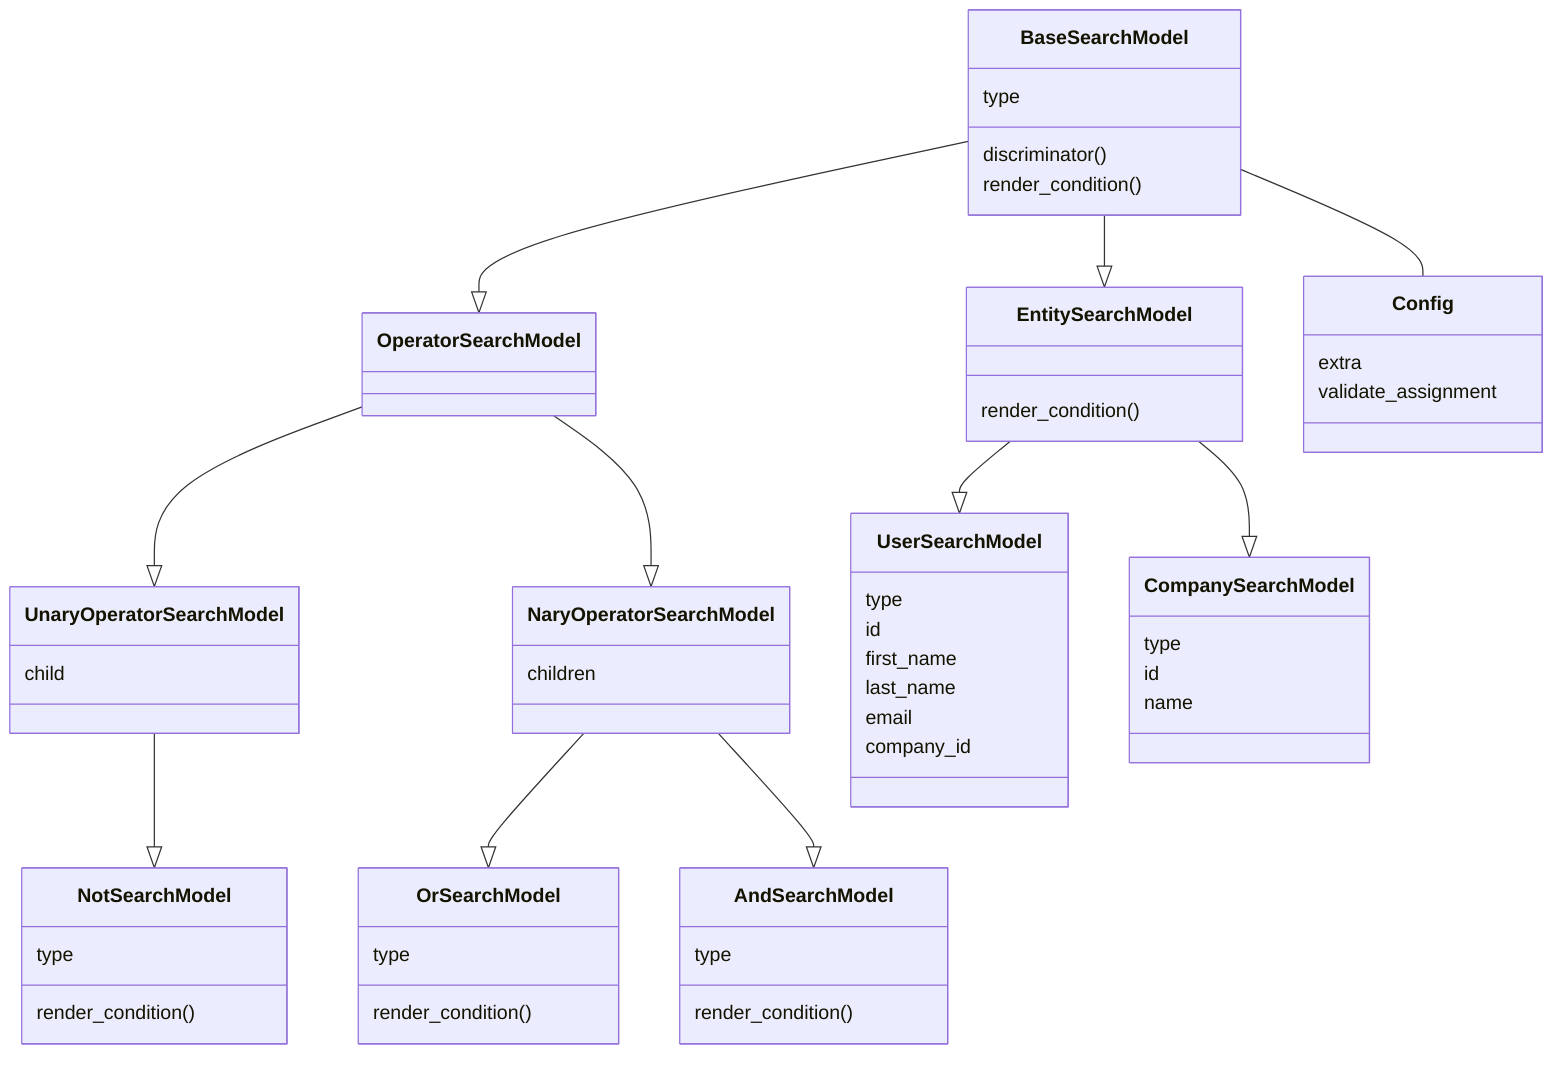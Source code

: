 classDiagram
    BaseSearchModel --|> EntitySearchModel
    BaseSearchModel --|> OperatorSearchModel
    BaseSearchModel: type
    BaseSearchModel: discriminator()
    BaseSearchModel: render_condition()
    BaseSearchModel -- Config
    Config: extra
    Config: validate_assignment
    EntitySearchModel: render_condition()
    OperatorSearchModel --|> UnaryOperatorSearchModel
    OperatorSearchModel --|> NaryOperatorSearchModel
    UnaryOperatorSearchModel: child
    NaryOperatorSearchModel: children
    UnaryOperatorSearchModel --|> NotSearchModel
    NaryOperatorSearchModel --|> OrSearchModel
    NaryOperatorSearchModel --|> AndSearchModel
    NotSearchModel: type
    NotSearchModel: render_condition()
    OrSearchModel: type
    OrSearchModel: render_condition()
    AndSearchModel: type
    AndSearchModel: render_condition()
    EntitySearchModel --|> UserSearchModel
    EntitySearchModel --|> CompanySearchModel
    UserSearchModel: type
    UserSearchModel: id
    UserSearchModel: first_name
    UserSearchModel: last_name
    UserSearchModel: email
    UserSearchModel: company_id
    CompanySearchModel: type
    CompanySearchModel: id
    CompanySearchModel: name
